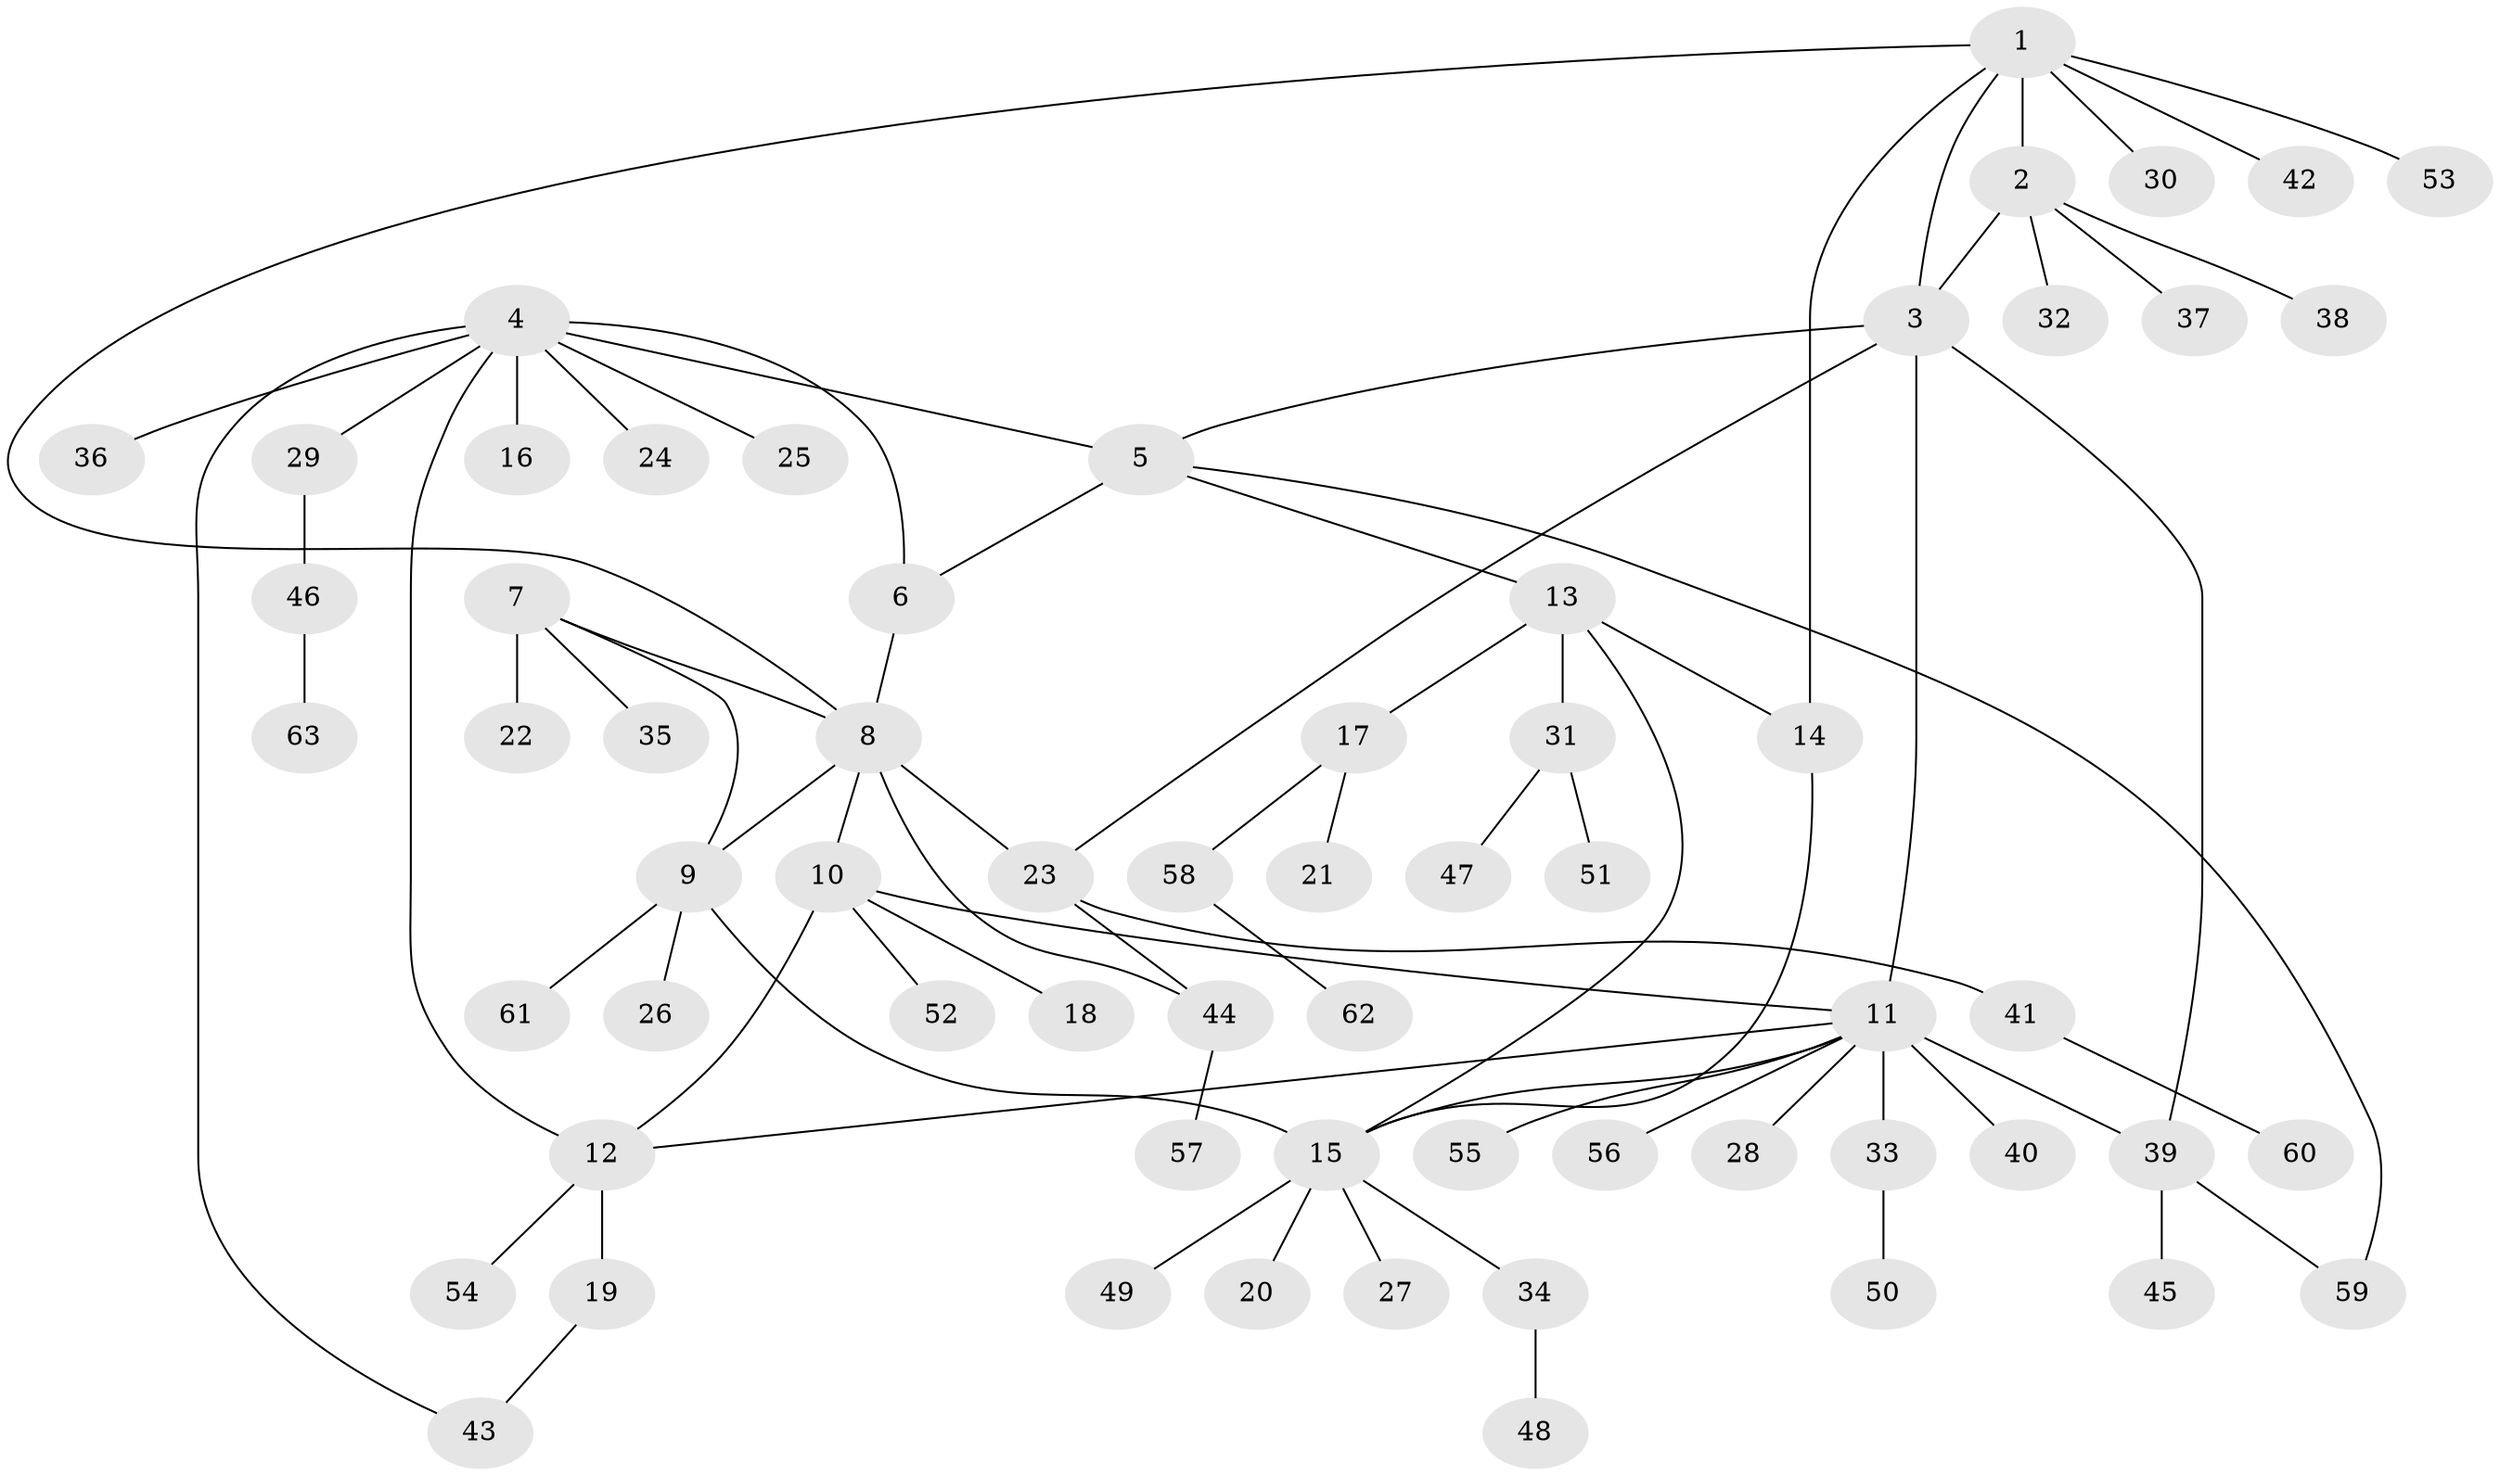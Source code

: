 // Generated by graph-tools (version 1.1) at 2025/02/03/09/25 03:02:50]
// undirected, 63 vertices, 78 edges
graph export_dot {
graph [start="1"]
  node [color=gray90,style=filled];
  1;
  2;
  3;
  4;
  5;
  6;
  7;
  8;
  9;
  10;
  11;
  12;
  13;
  14;
  15;
  16;
  17;
  18;
  19;
  20;
  21;
  22;
  23;
  24;
  25;
  26;
  27;
  28;
  29;
  30;
  31;
  32;
  33;
  34;
  35;
  36;
  37;
  38;
  39;
  40;
  41;
  42;
  43;
  44;
  45;
  46;
  47;
  48;
  49;
  50;
  51;
  52;
  53;
  54;
  55;
  56;
  57;
  58;
  59;
  60;
  61;
  62;
  63;
  1 -- 2;
  1 -- 3;
  1 -- 8;
  1 -- 14;
  1 -- 30;
  1 -- 42;
  1 -- 53;
  2 -- 3;
  2 -- 32;
  2 -- 37;
  2 -- 38;
  3 -- 5;
  3 -- 11;
  3 -- 23;
  3 -- 39;
  4 -- 5;
  4 -- 6;
  4 -- 12;
  4 -- 16;
  4 -- 24;
  4 -- 25;
  4 -- 29;
  4 -- 36;
  4 -- 43;
  5 -- 6;
  5 -- 13;
  5 -- 59;
  6 -- 8;
  7 -- 8;
  7 -- 9;
  7 -- 22;
  7 -- 35;
  8 -- 9;
  8 -- 10;
  8 -- 23;
  8 -- 44;
  9 -- 15;
  9 -- 26;
  9 -- 61;
  10 -- 11;
  10 -- 12;
  10 -- 18;
  10 -- 52;
  11 -- 12;
  11 -- 15;
  11 -- 28;
  11 -- 33;
  11 -- 39;
  11 -- 40;
  11 -- 55;
  11 -- 56;
  12 -- 19;
  12 -- 54;
  13 -- 14;
  13 -- 15;
  13 -- 17;
  13 -- 31;
  14 -- 15;
  15 -- 20;
  15 -- 27;
  15 -- 34;
  15 -- 49;
  17 -- 21;
  17 -- 58;
  19 -- 43;
  23 -- 41;
  23 -- 44;
  29 -- 46;
  31 -- 47;
  31 -- 51;
  33 -- 50;
  34 -- 48;
  39 -- 45;
  39 -- 59;
  41 -- 60;
  44 -- 57;
  46 -- 63;
  58 -- 62;
}
